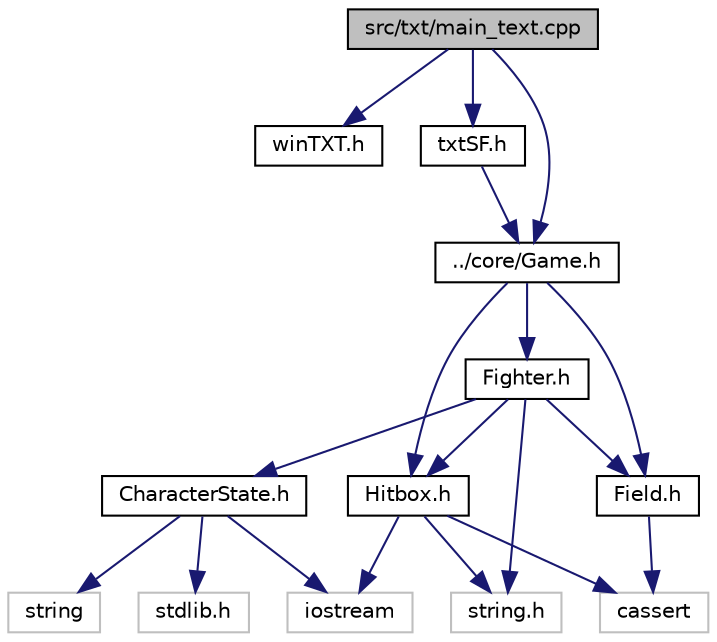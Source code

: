 digraph "src/txt/main_text.cpp"
{
 // LATEX_PDF_SIZE
  edge [fontname="Helvetica",fontsize="10",labelfontname="Helvetica",labelfontsize="10"];
  node [fontname="Helvetica",fontsize="10",shape=record];
  Node1 [label="src/txt/main_text.cpp",height=0.2,width=0.4,color="black", fillcolor="grey75", style="filled", fontcolor="black",tooltip=" "];
  Node1 -> Node2 [color="midnightblue",fontsize="10",style="solid"];
  Node2 [label="winTXT.h",height=0.2,width=0.4,color="black", fillcolor="white", style="filled",URL="$winTXT_8h.html",tooltip=" "];
  Node1 -> Node3 [color="midnightblue",fontsize="10",style="solid"];
  Node3 [label="txtSF.h",height=0.2,width=0.4,color="black", fillcolor="white", style="filled",URL="$txtSF_8h.html",tooltip=" "];
  Node3 -> Node4 [color="midnightblue",fontsize="10",style="solid"];
  Node4 [label="../core/Game.h",height=0.2,width=0.4,color="black", fillcolor="white", style="filled",URL="$Game_8h.html",tooltip="Module qui gère le jeu LIF-FIGHTER."];
  Node4 -> Node5 [color="midnightblue",fontsize="10",style="solid"];
  Node5 [label="Fighter.h",height=0.2,width=0.4,color="black", fillcolor="white", style="filled",URL="$Fighter_8h.html",tooltip="Module qui gère un personnage."];
  Node5 -> Node6 [color="midnightblue",fontsize="10",style="solid"];
  Node6 [label="string.h",height=0.2,width=0.4,color="grey75", fillcolor="white", style="filled",tooltip=" "];
  Node5 -> Node7 [color="midnightblue",fontsize="10",style="solid"];
  Node7 [label="Field.h",height=0.2,width=0.4,color="black", fillcolor="white", style="filled",URL="$Field_8h.html",tooltip="Module qui gère le terrain (Field)"];
  Node7 -> Node8 [color="midnightblue",fontsize="10",style="solid"];
  Node8 [label="cassert",height=0.2,width=0.4,color="grey75", fillcolor="white", style="filled",tooltip=" "];
  Node5 -> Node9 [color="midnightblue",fontsize="10",style="solid"];
  Node9 [label="Hitbox.h",height=0.2,width=0.4,color="black", fillcolor="white", style="filled",URL="$Hitbox_8h.html",tooltip=" "];
  Node9 -> Node10 [color="midnightblue",fontsize="10",style="solid"];
  Node10 [label="iostream",height=0.2,width=0.4,color="grey75", fillcolor="white", style="filled",tooltip=" "];
  Node9 -> Node8 [color="midnightblue",fontsize="10",style="solid"];
  Node9 -> Node6 [color="midnightblue",fontsize="10",style="solid"];
  Node5 -> Node11 [color="midnightblue",fontsize="10",style="solid"];
  Node11 [label="CharacterState.h",height=0.2,width=0.4,color="black", fillcolor="white", style="filled",URL="$CharacterState_8h.html",tooltip=" "];
  Node11 -> Node12 [color="midnightblue",fontsize="10",style="solid"];
  Node12 [label="string",height=0.2,width=0.4,color="grey75", fillcolor="white", style="filled",tooltip=" "];
  Node11 -> Node13 [color="midnightblue",fontsize="10",style="solid"];
  Node13 [label="stdlib.h",height=0.2,width=0.4,color="grey75", fillcolor="white", style="filled",tooltip=" "];
  Node11 -> Node10 [color="midnightblue",fontsize="10",style="solid"];
  Node4 -> Node7 [color="midnightblue",fontsize="10",style="solid"];
  Node4 -> Node9 [color="midnightblue",fontsize="10",style="solid"];
  Node1 -> Node4 [color="midnightblue",fontsize="10",style="solid"];
}

